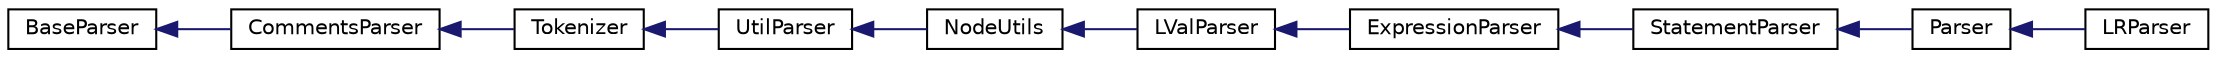 digraph "Graphical Class Hierarchy"
{
 // LATEX_PDF_SIZE
  edge [fontname="Helvetica",fontsize="10",labelfontname="Helvetica",labelfontsize="10"];
  node [fontname="Helvetica",fontsize="10",shape=record];
  rankdir="LR";
  Node0 [label="BaseParser",height=0.2,width=0.4,color="black", fillcolor="white", style="filled",URL="$classBaseParser.html",tooltip=" "];
  Node0 -> Node1 [dir="back",color="midnightblue",fontsize="10",style="solid",fontname="Helvetica"];
  Node1 [label="CommentsParser",height=0.2,width=0.4,color="black", fillcolor="white", style="filled",URL="$classCommentsParser.html",tooltip=" "];
  Node1 -> Node2 [dir="back",color="midnightblue",fontsize="10",style="solid",fontname="Helvetica"];
  Node2 [label="Tokenizer",height=0.2,width=0.4,color="black", fillcolor="white", style="filled",URL="$classTokenizer.html",tooltip="Tokenizer."];
  Node2 -> Node3 [dir="back",color="midnightblue",fontsize="10",style="solid",fontname="Helvetica"];
  Node3 [label="UtilParser",height=0.2,width=0.4,color="black", fillcolor="white", style="filled",URL="$classUtilParser.html",tooltip=" "];
  Node3 -> Node4 [dir="back",color="midnightblue",fontsize="10",style="solid",fontname="Helvetica"];
  Node4 [label="NodeUtils",height=0.2,width=0.4,color="black", fillcolor="white", style="filled",URL="$classNodeUtils.html",tooltip=" "];
  Node4 -> Node5 [dir="back",color="midnightblue",fontsize="10",style="solid",fontname="Helvetica"];
  Node5 [label="LValParser",height=0.2,width=0.4,color="black", fillcolor="white", style="filled",URL="$classLValParser.html",tooltip=" "];
  Node5 -> Node6 [dir="back",color="midnightblue",fontsize="10",style="solid",fontname="Helvetica"];
  Node6 [label="ExpressionParser",height=0.2,width=0.4,color="black", fillcolor="white", style="filled",URL="$classExpressionParser.html",tooltip=" "];
  Node6 -> Node7 [dir="back",color="midnightblue",fontsize="10",style="solid",fontname="Helvetica"];
  Node7 [label="StatementParser",height=0.2,width=0.4,color="black", fillcolor="white", style="filled",URL="$classStatementParser.html",tooltip=" "];
  Node7 -> Node8 [dir="back",color="midnightblue",fontsize="10",style="solid",fontname="Helvetica"];
  Node8 [label="Parser",height=0.2,width=0.4,color="black", fillcolor="white", style="filled",URL="$classParser.html",tooltip="A superclass that parsers should extend."];
  Node8 -> Node9 [dir="back",color="midnightblue",fontsize="10",style="solid",fontname="Helvetica"];
  Node9 [label="LRParser",height=0.2,width=0.4,color="black", fillcolor="white", style="filled",URL="$classLRParser.html",tooltip="Holds the parse tables for a given grammar, as generated by lezer-generator, and provides methods to ..."];
}
